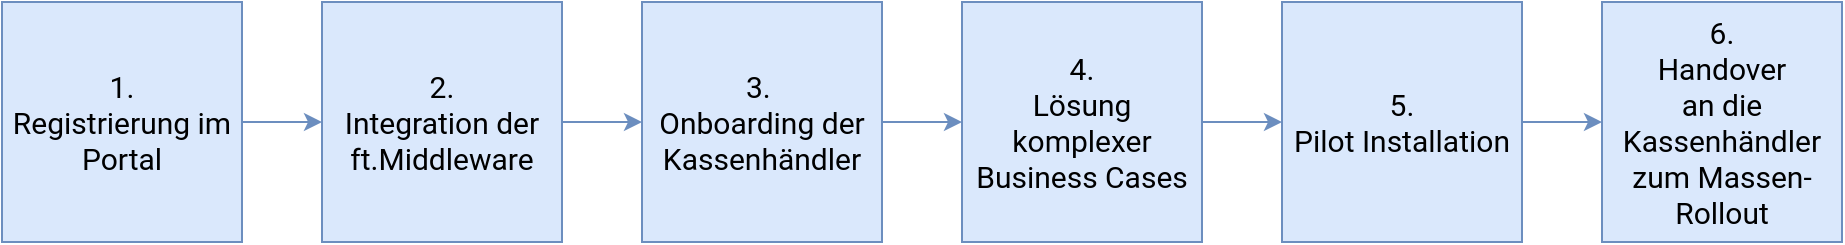 <mxfile version="13.7.9" type="device"><diagram id="C5RBs43oDa-KdzZeNtuy" name="Page-1"><mxGraphModel dx="1506" dy="777" grid="1" gridSize="10" guides="1" tooltips="1" connect="1" arrows="1" fold="1" page="0" pageScale="1" pageWidth="827" pageHeight="1169" math="0" shadow="0"><root><mxCell id="WIyWlLk6GJQsqaUBKTNV-0"/><mxCell id="WIyWlLk6GJQsqaUBKTNV-1" parent="WIyWlLk6GJQsqaUBKTNV-0"/><mxCell id="SXL5PDi5HaQ0nrf-Gtx9-3" value="" style="edgeStyle=orthogonalEdgeStyle;rounded=0;orthogonalLoop=1;jettySize=auto;html=1;fillColor=#dae8fc;strokeColor=#6c8ebf;" parent="WIyWlLk6GJQsqaUBKTNV-1" source="SXL5PDi5HaQ0nrf-Gtx9-0" target="SXL5PDi5HaQ0nrf-Gtx9-2" edge="1"><mxGeometry relative="1" as="geometry"/></mxCell><mxCell id="SXL5PDi5HaQ0nrf-Gtx9-0" value="&lt;font face=&quot;Roboto&quot; data-font-src=&quot;https://fonts.googleapis.com/css?family=Roboto&quot; style=&quot;font-size: 15px&quot;&gt;1. &lt;br&gt;Registrierung im Portal&lt;/font&gt;" style="rounded=0;whiteSpace=wrap;html=1;fillColor=#dae8fc;strokeColor=#6c8ebf;" parent="WIyWlLk6GJQsqaUBKTNV-1" vertex="1"><mxGeometry x="-120" y="120" width="120" height="120" as="geometry"/></mxCell><mxCell id="SXL5PDi5HaQ0nrf-Gtx9-5" value="" style="edgeStyle=orthogonalEdgeStyle;rounded=0;orthogonalLoop=1;jettySize=auto;html=1;fillColor=#dae8fc;strokeColor=#6c8ebf;" parent="WIyWlLk6GJQsqaUBKTNV-1" source="SXL5PDi5HaQ0nrf-Gtx9-2" target="SXL5PDi5HaQ0nrf-Gtx9-4" edge="1"><mxGeometry relative="1" as="geometry"/></mxCell><mxCell id="SXL5PDi5HaQ0nrf-Gtx9-2" value="&lt;font face=&quot;Roboto&quot; data-font-src=&quot;https://fonts.googleapis.com/css?family=Roboto&quot; style=&quot;font-size: 15px&quot;&gt;2.&lt;br&gt;Integration der ft.Middleware&lt;/font&gt;" style="rounded=0;whiteSpace=wrap;html=1;fillColor=#dae8fc;strokeColor=#6c8ebf;" parent="WIyWlLk6GJQsqaUBKTNV-1" vertex="1"><mxGeometry x="40" y="120" width="120" height="120" as="geometry"/></mxCell><mxCell id="SXL5PDi5HaQ0nrf-Gtx9-4" value="&lt;font face=&quot;Roboto&quot; data-font-src=&quot;https://fonts.googleapis.com/css?family=Roboto&quot; style=&quot;font-size: 15px&quot;&gt;&lt;span&gt;3.&lt;/span&gt;&lt;span&gt;&amp;nbsp;&lt;/span&gt;&lt;br&gt;&lt;span&gt;Onboarding der Kassenhändler&lt;/span&gt;&lt;/font&gt;" style="rounded=0;whiteSpace=wrap;html=1;fillColor=#dae8fc;strokeColor=#6c8ebf;" parent="WIyWlLk6GJQsqaUBKTNV-1" vertex="1"><mxGeometry x="200" y="120" width="120" height="120" as="geometry"/></mxCell><mxCell id="SXL5PDi5HaQ0nrf-Gtx9-6" value="&lt;font face=&quot;Roboto&quot; data-font-src=&quot;https://fonts.googleapis.com/css?family=Roboto&quot; style=&quot;font-size: 15px&quot;&gt;&lt;span&gt;4.&lt;/span&gt;&lt;br&gt;Lösung komplexer Business Cases&lt;br&gt;&lt;/font&gt;" style="rounded=0;whiteSpace=wrap;html=1;fillColor=#dae8fc;strokeColor=#6c8ebf;" parent="WIyWlLk6GJQsqaUBKTNV-1" vertex="1"><mxGeometry x="360" y="120" width="120" height="120" as="geometry"/></mxCell><mxCell id="SXL5PDi5HaQ0nrf-Gtx9-8" value="&lt;font face=&quot;Roboto&quot; data-font-src=&quot;https://fonts.googleapis.com/css?family=Roboto&quot; style=&quot;font-size: 15px&quot;&gt;&lt;span&gt;5.&lt;/span&gt;&lt;br&gt;&lt;span&gt;Pilot Installation&lt;/span&gt;&lt;/font&gt;" style="rounded=0;whiteSpace=wrap;html=1;fillColor=#dae8fc;strokeColor=#6c8ebf;" parent="WIyWlLk6GJQsqaUBKTNV-1" vertex="1"><mxGeometry x="520" y="120" width="120" height="120" as="geometry"/></mxCell><mxCell id="SXL5PDi5HaQ0nrf-Gtx9-10" value="&lt;font style=&quot;font-size: 15px&quot; face=&quot;Roboto&quot; data-font-src=&quot;https://fonts.googleapis.com/css?family=Roboto&quot;&gt;&lt;span&gt;6.&lt;/span&gt;&lt;br&gt;&lt;span&gt;Handover&lt;br&gt;an die Kassenhändler zum Massen-Rollout&lt;br&gt;&lt;/span&gt;&lt;/font&gt;" style="rounded=0;whiteSpace=wrap;html=1;fillColor=#dae8fc;strokeColor=#6c8ebf;" parent="WIyWlLk6GJQsqaUBKTNV-1" vertex="1"><mxGeometry x="680" y="120" width="120" height="120" as="geometry"/></mxCell><mxCell id="YzSb3tDlIwgxW6QIsHlm-6" value="" style="edgeStyle=orthogonalEdgeStyle;rounded=0;orthogonalLoop=1;jettySize=auto;html=1;fillColor=#dae8fc;strokeColor=#6c8ebf;exitX=1;exitY=0.5;exitDx=0;exitDy=0;entryX=0;entryY=0.5;entryDx=0;entryDy=0;" parent="WIyWlLk6GJQsqaUBKTNV-1" source="SXL5PDi5HaQ0nrf-Gtx9-4" target="SXL5PDi5HaQ0nrf-Gtx9-6" edge="1"><mxGeometry relative="1" as="geometry"><mxPoint x="290" y="170" as="sourcePoint"/><mxPoint x="330" y="170" as="targetPoint"/></mxGeometry></mxCell><mxCell id="YzSb3tDlIwgxW6QIsHlm-7" value="" style="edgeStyle=orthogonalEdgeStyle;rounded=0;orthogonalLoop=1;jettySize=auto;html=1;fillColor=#dae8fc;strokeColor=#6c8ebf;exitX=1;exitY=0.5;exitDx=0;exitDy=0;entryX=0;entryY=0.5;entryDx=0;entryDy=0;" parent="WIyWlLk6GJQsqaUBKTNV-1" source="SXL5PDi5HaQ0nrf-Gtx9-6" target="SXL5PDi5HaQ0nrf-Gtx9-8" edge="1"><mxGeometry relative="1" as="geometry"><mxPoint x="530" y="230" as="sourcePoint"/><mxPoint x="570" y="230" as="targetPoint"/></mxGeometry></mxCell><mxCell id="YzSb3tDlIwgxW6QIsHlm-8" value="" style="edgeStyle=orthogonalEdgeStyle;rounded=0;orthogonalLoop=1;jettySize=auto;html=1;fillColor=#dae8fc;strokeColor=#6c8ebf;entryX=0;entryY=0.5;entryDx=0;entryDy=0;exitX=1;exitY=0.5;exitDx=0;exitDy=0;" parent="WIyWlLk6GJQsqaUBKTNV-1" source="SXL5PDi5HaQ0nrf-Gtx9-8" target="SXL5PDi5HaQ0nrf-Gtx9-10" edge="1"><mxGeometry relative="1" as="geometry"><mxPoint x="650" y="210" as="sourcePoint"/><mxPoint x="570" y="240" as="targetPoint"/></mxGeometry></mxCell></root></mxGraphModel></diagram></mxfile>